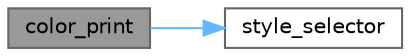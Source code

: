 digraph "color_print"
{
 // LATEX_PDF_SIZE
  bgcolor="transparent";
  edge [fontname=Helvetica,fontsize=10,labelfontname=Helvetica,labelfontsize=10];
  node [fontname=Helvetica,fontsize=10,shape=box,height=0.2,width=0.4];
  rankdir="LR";
  Node1 [id="Node000001",label="color_print",height=0.2,width=0.4,color="gray40", fillcolor="grey60", style="filled", fontcolor="black",tooltip="Function print colorful text what sets with three parameters."];
  Node1 -> Node2 [id="edge1_Node000001_Node000002",color="steelblue1",style="solid",tooltip=" "];
  Node2 [id="Node000002",label="style_selector",height=0.2,width=0.4,color="grey40", fillcolor="white", style="filled",URL="$color__print_8cpp.html#a643e75f7e44cbc62aa32fddccbe76cb1",tooltip="Function change color of console text what sets with two parameters."];
}
